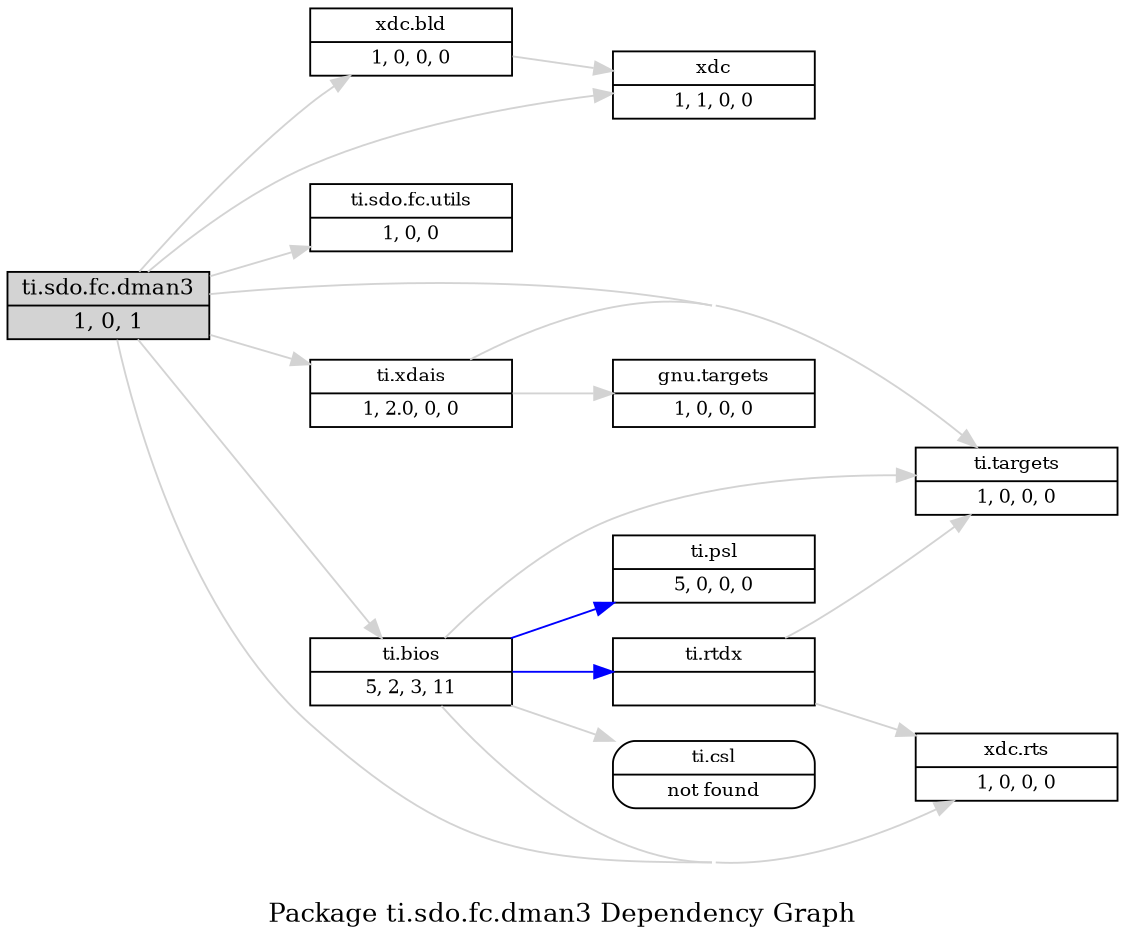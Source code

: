 digraph dependencies {
    label="\nPackage ti.sdo.fc.dman3 Dependency Graph";
    size="7.5,10";
    rankdir=LR;
    ranksep=".75";
    concentrate="true";
    node [fixedsize=true, width=1.5, style=filled, color=black];
    node [font=Helvetica, fontsize=12, fillcolor=lightgrey];
    ti_sdo_fc_dman3 [shape=record,label="ti.sdo.fc.dman3|1, 0, 1", URL="package.rel.xml"];
    node [fontsize=10, fillcolor=white];

    edge [style=solid, color=blue]

    edge [style=solid, color=lightgrey]
    xdc [shape=record,label="xdc|1, 1, 0, 0", URL="../../../../../../../../../../toolsrc/library/vendors2005/xdc/xdcdist-d36/Linux/packages/xdc/package/package.rel.svg"];
    ti_sdo_fc_dman3 -> xdc;
    xdc_bld [shape=record,label="xdc.bld|1, 0, 0, 0", URL="../../../../../../../../../../toolsrc/library/vendors2005/xdc/xdcdist-d36/Linux/packages/xdc/bld/package/package.rel.svg"];
    ti_sdo_fc_dman3 -> xdc_bld;
    ti_sdo_fc_utils [shape=record,label="ti.sdo.fc.utils|1, 0, 0", URL="../../utils/package/package.rel.svg"];
    ti_sdo_fc_dman3 -> ti_sdo_fc_utils;
    ti_targets [shape=record,label="ti.targets|1, 0, 0, 0", URL="../../../../../../../../../../toolsrc/library/vendors2005/xdc/xdcdist-d36/Linux/packages/ti/targets/package/package.rel.svg"];
    ti_sdo_fc_dman3 -> ti_targets;
    ti_bios [shape=record,label="ti.bios|5, 2, 3, 11", URL="../../../../../../../../../../rtree/install/trees/products/sabios-h05/product/Linux/bios_5_31/packages/ti/bios/package/package.rel.svg"];
    ti_sdo_fc_dman3 -> ti_bios;
    xdc_rts [shape=record,label="xdc.rts|1, 0, 0, 0", URL="../../../../../../../../../../toolsrc/library/vendors2005/xdc/xdcdist-d36/Linux/packages/xdc/rts/package/package.rel.svg"];
    ti_sdo_fc_dman3 -> xdc_rts;
    ti_xdais [shape=record,label="ti.xdais|1, 2.0, 0, 0", URL="../../../../../../imports/ti/xdais/package/package.rel.svg"];
    ti_sdo_fc_dman3 -> ti_xdais;

    edge [style=solid, color=blue]

    edge [style=solid, color=lightgrey]
    gnu_targets [shape=record,label="gnu.targets|1, 0, 0, 0", URL="../../../../../../../../../../toolsrc/library/vendors2005/xdc/xdcdist-d36/Linux/packages/gnu/targets/package/package.rel.svg"];
    ti_xdais -> gnu_targets;
    ti_xdais -> ti_targets;

    edge [style=solid, color=blue]

    edge [style=solid, color=lightgrey]

    edge [style=solid, color=blue]

    edge [style=solid, color=lightgrey]

    edge [style=solid, color=blue]
    ti_psl [shape=record,label="ti.psl|5, 0, 0, 0", URL="../../../../../../../../../../rtree/install/trees/products/sabios-h05/product/Linux/bios_5_31/packages/ti/psl/package/package.rel.svg"];
    ti_bios -> ti_psl;
    ti_rtdx [shape=record,label="ti.rtdx|", URL="../../../../../../../../../../rtree/install/trees/products/sabios-h05/product/Linux/bios_5_31/packages/ti/rtdx/package/package.rel.svg"];
    ti_bios -> ti_rtdx;

    edge [style=solid, color=lightgrey]
    ti_csl [shape=record,label="ti.csl|not found"style=rounded, ];
    ti_bios -> ti_csl;
    ti_bios -> ti_psl;
    ti_bios -> ti_rtdx;
    ti_bios -> ti_targets;
    ti_bios -> xdc_rts;

    edge [style=solid, color=blue]

    edge [style=solid, color=lightgrey]

    edge [style=solid, color=blue]

    edge [style=solid, color=lightgrey]
    ti_rtdx -> xdc_rts;
    ti_rtdx -> ti_targets;

    edge [style=solid, color=blue]

    edge [style=solid, color=lightgrey]

    edge [style=solid, color=blue]

    edge [style=solid, color=lightgrey]

    edge [style=solid, color=blue]

    edge [style=solid, color=lightgrey]

    edge [style=solid, color=blue]

    edge [style=solid, color=lightgrey]
    xdc_bld -> xdc;

    edge [style=solid, color=blue]

    edge [style=solid, color=lightgrey]
}
